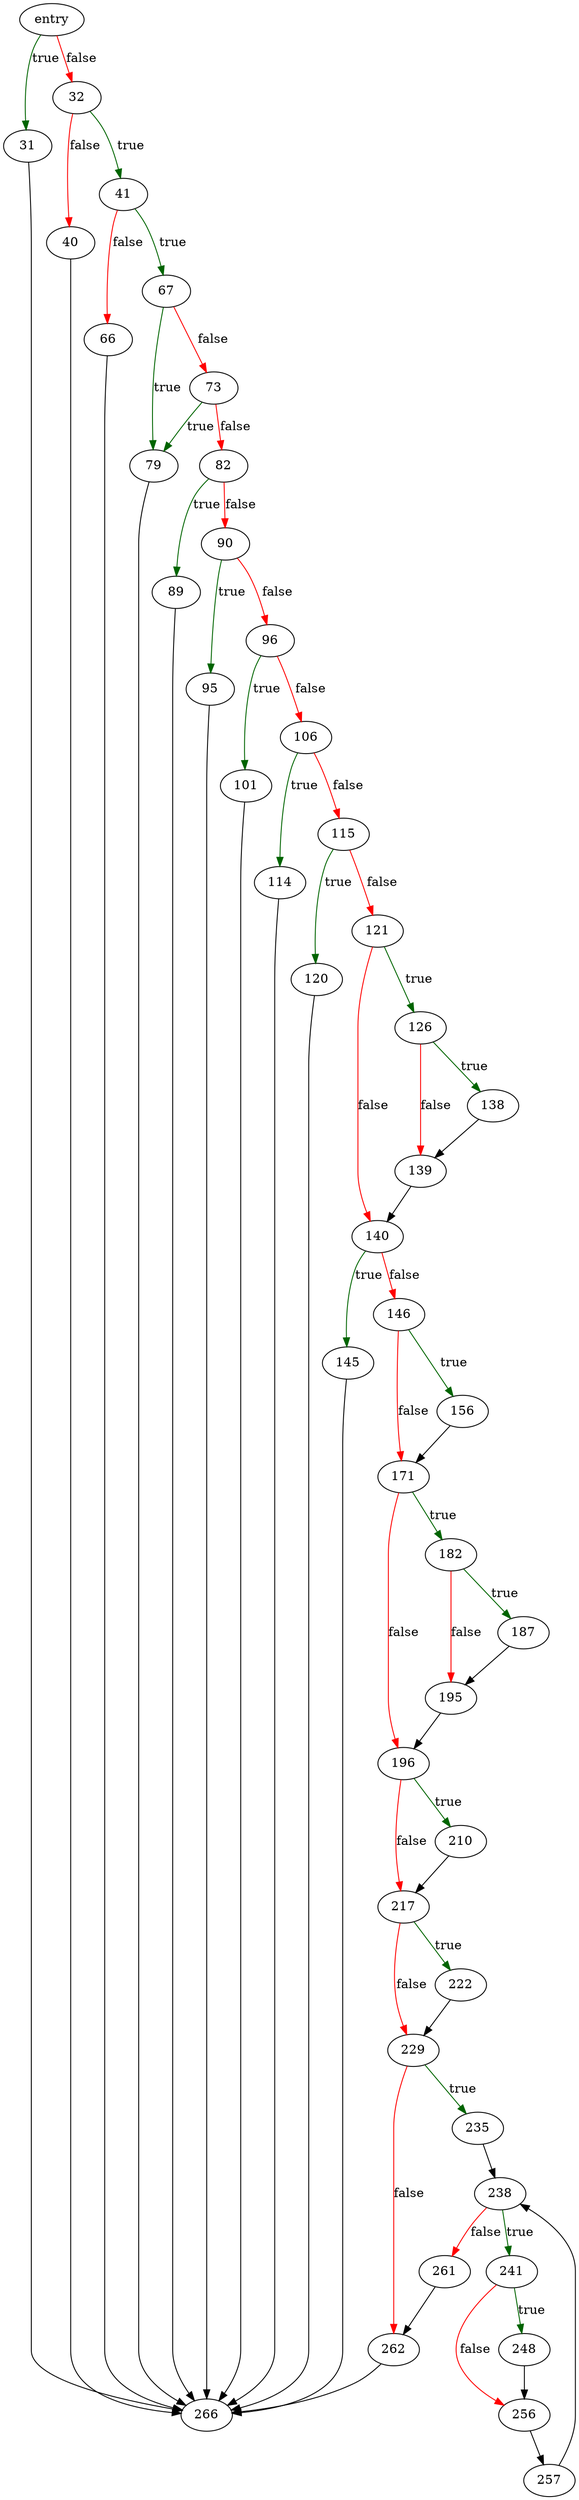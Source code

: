 digraph "sqlite3AlterRenameTable" {
	// Node definitions.
	3 [label=entry];
	31;
	32;
	40;
	41;
	66;
	67;
	73;
	79;
	82;
	89;
	90;
	95;
	96;
	101;
	106;
	114;
	115;
	120;
	121;
	126;
	138;
	139;
	140;
	145;
	146;
	156;
	171;
	182;
	187;
	195;
	196;
	210;
	217;
	222;
	229;
	235;
	238;
	241;
	248;
	256;
	257;
	261;
	262;
	266;

	// Edge definitions.
	3 -> 31 [
		color=darkgreen
		label=true
	];
	3 -> 32 [
		color=red
		label=false
	];
	31 -> 266;
	32 -> 40 [
		color=red
		label=false
	];
	32 -> 41 [
		color=darkgreen
		label=true
	];
	40 -> 266;
	41 -> 66 [
		color=red
		label=false
	];
	41 -> 67 [
		color=darkgreen
		label=true
	];
	66 -> 266;
	67 -> 73 [
		color=red
		label=false
	];
	67 -> 79 [
		color=darkgreen
		label=true
	];
	73 -> 79 [
		color=darkgreen
		label=true
	];
	73 -> 82 [
		color=red
		label=false
	];
	79 -> 266;
	82 -> 89 [
		color=darkgreen
		label=true
	];
	82 -> 90 [
		color=red
		label=false
	];
	89 -> 266;
	90 -> 95 [
		color=darkgreen
		label=true
	];
	90 -> 96 [
		color=red
		label=false
	];
	95 -> 266;
	96 -> 101 [
		color=darkgreen
		label=true
	];
	96 -> 106 [
		color=red
		label=false
	];
	101 -> 266;
	106 -> 114 [
		color=darkgreen
		label=true
	];
	106 -> 115 [
		color=red
		label=false
	];
	114 -> 266;
	115 -> 120 [
		color=darkgreen
		label=true
	];
	115 -> 121 [
		color=red
		label=false
	];
	120 -> 266;
	121 -> 126 [
		color=darkgreen
		label=true
	];
	121 -> 140 [
		color=red
		label=false
	];
	126 -> 138 [
		color=darkgreen
		label=true
	];
	126 -> 139 [
		color=red
		label=false
	];
	138 -> 139;
	139 -> 140;
	140 -> 145 [
		color=darkgreen
		label=true
	];
	140 -> 146 [
		color=red
		label=false
	];
	145 -> 266;
	146 -> 156 [
		color=darkgreen
		label=true
	];
	146 -> 171 [
		color=red
		label=false
	];
	156 -> 171;
	171 -> 182 [
		color=darkgreen
		label=true
	];
	171 -> 196 [
		color=red
		label=false
	];
	182 -> 187 [
		color=darkgreen
		label=true
	];
	182 -> 195 [
		color=red
		label=false
	];
	187 -> 195;
	195 -> 196;
	196 -> 210 [
		color=darkgreen
		label=true
	];
	196 -> 217 [
		color=red
		label=false
	];
	210 -> 217;
	217 -> 222 [
		color=darkgreen
		label=true
	];
	217 -> 229 [
		color=red
		label=false
	];
	222 -> 229;
	229 -> 235 [
		color=darkgreen
		label=true
	];
	229 -> 262 [
		color=red
		label=false
	];
	235 -> 238;
	238 -> 241 [
		color=darkgreen
		label=true
	];
	238 -> 261 [
		color=red
		label=false
	];
	241 -> 248 [
		color=darkgreen
		label=true
	];
	241 -> 256 [
		color=red
		label=false
	];
	248 -> 256;
	256 -> 257;
	257 -> 238;
	261 -> 262;
	262 -> 266;
}